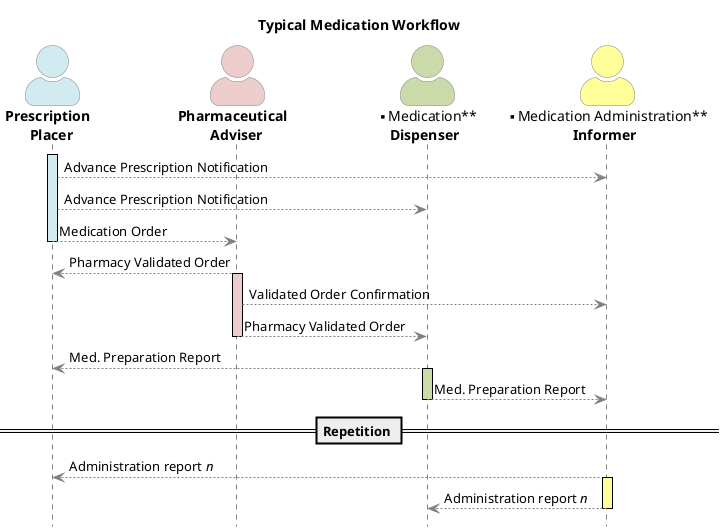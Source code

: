 @startuml
title Typical Medication Workflow
skinparam actorStyle awesome

skinparam sequence {
ArrowColor gray
ActorBorderColor gray
LifeLineBorderColor black
}
skinparam shadowing false
hide footbox


actor "**Prescription** \n **Placer**" as P #d1ebf1

actor "**Pharmaceutical** \n **Adviser**" as PHA #edcdcb
actor "** Medication** \n **Dispenser **" as PD #cadaa9
actor "** Medication Administration** \n **Informer **" as MAI #ffff99

activate P #d1ebf1

P --> MAI : Advance Prescription Notification
P --> PD: Advance Prescription Notification 
P --> PHA: Medication Order
deactivate P


PHA --> P: Pharmacy Validated Order
activate PHA #edcdcb

PHA --> MAI: Validated Order Confirmation
PHA --> PD: Pharmacy Validated Order
deactivate PHA


PD --> P: Med. Preparation Report
activate PD #cadaa9

PD --> MAI: Med. Preparation Report
deactivate PD

== Repetition ==


MAI --> P: Administration report <i>n</i>
activate MAI #ffff99

MAI --> PD: Administration report <i>n</i>
deactivate MAI

@enduml